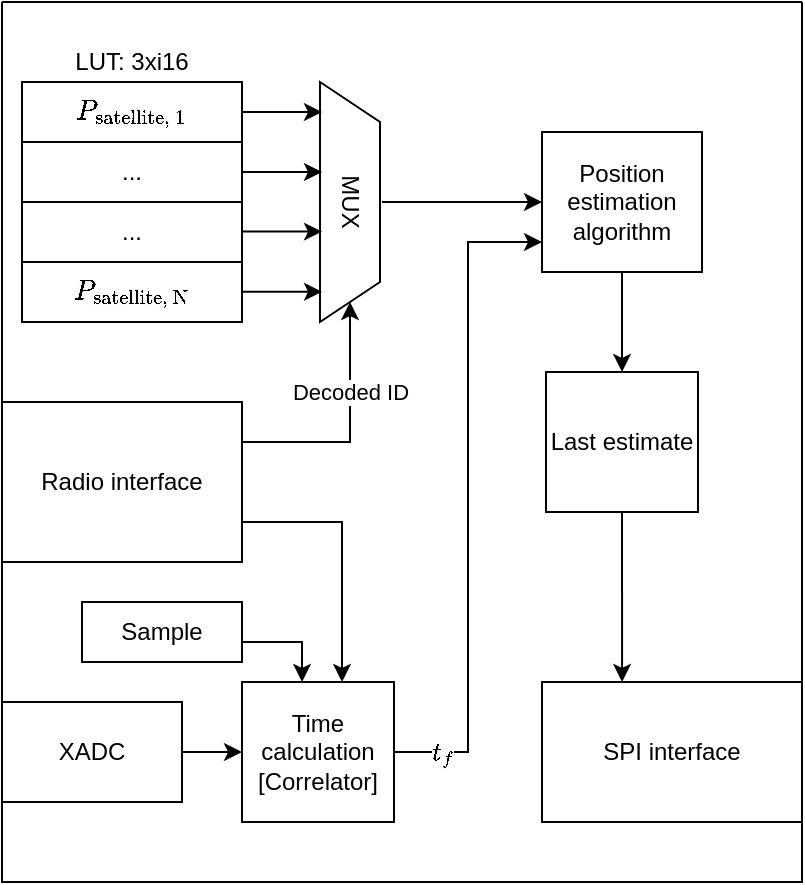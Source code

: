 <mxfile version="24.7.17">
  <diagram name="Page-1" id="k47pqklZX6anCGw4SOiS">
    <mxGraphModel dx="650" dy="357" grid="1" gridSize="10" guides="1" tooltips="1" connect="1" arrows="1" fold="1" page="1" pageScale="1" pageWidth="827" pageHeight="1169" math="1" shadow="0">
      <root>
        <mxCell id="0" />
        <mxCell id="1" parent="0" />
        <mxCell id="90JZTACePawV0kjHZ0dv-1" value="" style="swimlane;startSize=0;" vertex="1" parent="1">
          <mxGeometry x="240" y="160" width="400" height="440" as="geometry" />
        </mxCell>
        <mxCell id="90JZTACePawV0kjHZ0dv-2" value="Radio interface" style="rounded=0;whiteSpace=wrap;html=1;" vertex="1" parent="90JZTACePawV0kjHZ0dv-1">
          <mxGeometry y="200" width="120" height="80" as="geometry" />
        </mxCell>
        <mxCell id="90JZTACePawV0kjHZ0dv-18" style="edgeStyle=orthogonalEdgeStyle;rounded=0;orthogonalLoop=1;jettySize=auto;html=1;" edge="1" parent="90JZTACePawV0kjHZ0dv-1" source="90JZTACePawV0kjHZ0dv-3" target="90JZTACePawV0kjHZ0dv-4">
          <mxGeometry relative="1" as="geometry" />
        </mxCell>
        <mxCell id="90JZTACePawV0kjHZ0dv-3" value="XADC" style="rounded=0;whiteSpace=wrap;html=1;" vertex="1" parent="90JZTACePawV0kjHZ0dv-1">
          <mxGeometry y="350" width="90" height="50" as="geometry" />
        </mxCell>
        <mxCell id="90JZTACePawV0kjHZ0dv-26" style="edgeStyle=orthogonalEdgeStyle;rounded=0;orthogonalLoop=1;jettySize=auto;html=1;entryX=0;entryY=0.786;entryDx=0;entryDy=0;entryPerimeter=0;" edge="1" parent="90JZTACePawV0kjHZ0dv-1" source="90JZTACePawV0kjHZ0dv-4" target="90JZTACePawV0kjHZ0dv-19">
          <mxGeometry relative="1" as="geometry">
            <mxPoint x="230" y="270" as="targetPoint" />
          </mxGeometry>
        </mxCell>
        <mxCell id="90JZTACePawV0kjHZ0dv-33" value="&lt;div&gt;$$ t_f$$&lt;/div&gt;" style="edgeLabel;html=1;align=center;verticalAlign=middle;resizable=0;points=[];" vertex="1" connectable="0" parent="90JZTACePawV0kjHZ0dv-26">
          <mxGeometry x="-0.311" y="-2" relative="1" as="geometry">
            <mxPoint x="-15" y="77" as="offset" />
          </mxGeometry>
        </mxCell>
        <mxCell id="90JZTACePawV0kjHZ0dv-4" value="&lt;div&gt;Time calculation&lt;/div&gt;&lt;div&gt;[Correlator]&lt;br&gt;&lt;/div&gt;" style="rounded=0;whiteSpace=wrap;html=1;" vertex="1" parent="90JZTACePawV0kjHZ0dv-1">
          <mxGeometry x="120" y="340" width="76" height="70" as="geometry" />
        </mxCell>
        <mxCell id="90JZTACePawV0kjHZ0dv-5" value="&lt;div&gt;$$P_\text{satellite, 1}$$&lt;/div&gt;" style="rounded=0;whiteSpace=wrap;html=1;" vertex="1" parent="90JZTACePawV0kjHZ0dv-1">
          <mxGeometry x="10" y="40" width="110" height="30" as="geometry" />
        </mxCell>
        <mxCell id="90JZTACePawV0kjHZ0dv-6" value="..." style="rounded=0;whiteSpace=wrap;html=1;" vertex="1" parent="90JZTACePawV0kjHZ0dv-1">
          <mxGeometry x="10" y="70" width="110" height="30" as="geometry" />
        </mxCell>
        <mxCell id="90JZTACePawV0kjHZ0dv-7" value="..." style="rounded=0;whiteSpace=wrap;html=1;" vertex="1" parent="90JZTACePawV0kjHZ0dv-1">
          <mxGeometry x="10" y="100" width="110" height="30" as="geometry" />
        </mxCell>
        <mxCell id="90JZTACePawV0kjHZ0dv-8" value="&lt;div&gt;$$P_\text{satellite, N}$$&lt;/div&gt;" style="rounded=0;whiteSpace=wrap;html=1;" vertex="1" parent="90JZTACePawV0kjHZ0dv-1">
          <mxGeometry x="10" y="130" width="110" height="30" as="geometry" />
        </mxCell>
        <mxCell id="90JZTACePawV0kjHZ0dv-9" value="MUX" style="shape=trapezoid;perimeter=trapezoidPerimeter;whiteSpace=wrap;html=1;fixedSize=1;rotation=90;size=20;" vertex="1" parent="90JZTACePawV0kjHZ0dv-1">
          <mxGeometry x="114" y="85" width="120" height="30" as="geometry" />
        </mxCell>
        <mxCell id="90JZTACePawV0kjHZ0dv-10" value="" style="endArrow=classic;html=1;rounded=0;exitX=1;exitY=0.5;exitDx=0;exitDy=0;entryX=0.125;entryY=0.967;entryDx=0;entryDy=0;entryPerimeter=0;" edge="1" parent="90JZTACePawV0kjHZ0dv-1" source="90JZTACePawV0kjHZ0dv-5" target="90JZTACePawV0kjHZ0dv-9">
          <mxGeometry width="50" height="50" relative="1" as="geometry">
            <mxPoint x="210" y="220" as="sourcePoint" />
            <mxPoint x="150" y="55" as="targetPoint" />
          </mxGeometry>
        </mxCell>
        <mxCell id="90JZTACePawV0kjHZ0dv-11" value="" style="endArrow=classic;html=1;rounded=0;exitX=1;exitY=0.5;exitDx=0;exitDy=0;entryX=0.125;entryY=0.967;entryDx=0;entryDy=0;entryPerimeter=0;" edge="1" parent="90JZTACePawV0kjHZ0dv-1">
          <mxGeometry width="50" height="50" relative="1" as="geometry">
            <mxPoint x="120" y="85" as="sourcePoint" />
            <mxPoint x="160" y="85" as="targetPoint" />
          </mxGeometry>
        </mxCell>
        <mxCell id="90JZTACePawV0kjHZ0dv-12" value="" style="endArrow=classic;html=1;rounded=0;exitX=1;exitY=0.5;exitDx=0;exitDy=0;entryX=0.125;entryY=0.967;entryDx=0;entryDy=0;entryPerimeter=0;" edge="1" parent="90JZTACePawV0kjHZ0dv-1">
          <mxGeometry width="50" height="50" relative="1" as="geometry">
            <mxPoint x="120" y="114.81" as="sourcePoint" />
            <mxPoint x="160" y="114.81" as="targetPoint" />
          </mxGeometry>
        </mxCell>
        <mxCell id="90JZTACePawV0kjHZ0dv-13" value="" style="endArrow=classic;html=1;rounded=0;exitX=1;exitY=0.5;exitDx=0;exitDy=0;entryX=0.125;entryY=0.967;entryDx=0;entryDy=0;entryPerimeter=0;" edge="1" parent="90JZTACePawV0kjHZ0dv-1">
          <mxGeometry width="50" height="50" relative="1" as="geometry">
            <mxPoint x="120" y="144.9" as="sourcePoint" />
            <mxPoint x="160" y="144.9" as="targetPoint" />
          </mxGeometry>
        </mxCell>
        <mxCell id="90JZTACePawV0kjHZ0dv-14" value="" style="endArrow=classic;html=1;rounded=0;exitX=1;exitY=0.25;exitDx=0;exitDy=0;entryX=1;entryY=0.5;entryDx=0;entryDy=0;" edge="1" parent="90JZTACePawV0kjHZ0dv-1" source="90JZTACePawV0kjHZ0dv-2" target="90JZTACePawV0kjHZ0dv-9">
          <mxGeometry width="50" height="50" relative="1" as="geometry">
            <mxPoint x="150" y="230" as="sourcePoint" />
            <mxPoint x="200" y="180" as="targetPoint" />
            <Array as="points">
              <mxPoint x="174" y="220" />
            </Array>
          </mxGeometry>
        </mxCell>
        <mxCell id="90JZTACePawV0kjHZ0dv-30" value="Decoded ID" style="edgeLabel;html=1;align=center;verticalAlign=middle;resizable=0;points=[];" vertex="1" connectable="0" parent="90JZTACePawV0kjHZ0dv-14">
          <mxGeometry x="0.276" relative="1" as="geometry">
            <mxPoint as="offset" />
          </mxGeometry>
        </mxCell>
        <mxCell id="90JZTACePawV0kjHZ0dv-15" value="" style="endArrow=classic;html=1;rounded=0;" edge="1" parent="90JZTACePawV0kjHZ0dv-1">
          <mxGeometry width="50" height="50" relative="1" as="geometry">
            <mxPoint x="190" y="100" as="sourcePoint" />
            <mxPoint x="270" y="100" as="targetPoint" />
          </mxGeometry>
        </mxCell>
        <mxCell id="90JZTACePawV0kjHZ0dv-17" value="Sample" style="rounded=0;whiteSpace=wrap;html=1;" vertex="1" parent="90JZTACePawV0kjHZ0dv-1">
          <mxGeometry x="40" y="300" width="80" height="30" as="geometry" />
        </mxCell>
        <mxCell id="90JZTACePawV0kjHZ0dv-21" style="edgeStyle=orthogonalEdgeStyle;rounded=0;orthogonalLoop=1;jettySize=auto;html=1;entryX=0.5;entryY=0;entryDx=0;entryDy=0;" edge="1" parent="90JZTACePawV0kjHZ0dv-1" source="90JZTACePawV0kjHZ0dv-19" target="90JZTACePawV0kjHZ0dv-20">
          <mxGeometry relative="1" as="geometry" />
        </mxCell>
        <mxCell id="90JZTACePawV0kjHZ0dv-19" value="&lt;div&gt;Position estimation&lt;/div&gt;&lt;div&gt;algorithm&lt;br&gt;&lt;/div&gt;" style="rounded=0;whiteSpace=wrap;html=1;" vertex="1" parent="90JZTACePawV0kjHZ0dv-1">
          <mxGeometry x="270" y="65" width="80" height="70" as="geometry" />
        </mxCell>
        <mxCell id="90JZTACePawV0kjHZ0dv-38" style="edgeStyle=orthogonalEdgeStyle;rounded=0;orthogonalLoop=1;jettySize=auto;html=1;entryX=0.308;entryY=0;entryDx=0;entryDy=0;exitX=0.5;exitY=1;exitDx=0;exitDy=0;entryPerimeter=0;" edge="1" parent="90JZTACePawV0kjHZ0dv-1" source="90JZTACePawV0kjHZ0dv-20" target="90JZTACePawV0kjHZ0dv-22">
          <mxGeometry relative="1" as="geometry">
            <mxPoint x="308" y="260" as="sourcePoint" />
          </mxGeometry>
        </mxCell>
        <mxCell id="90JZTACePawV0kjHZ0dv-20" value="Last estimate" style="rounded=0;whiteSpace=wrap;html=1;" vertex="1" parent="90JZTACePawV0kjHZ0dv-1">
          <mxGeometry x="272" y="185" width="76" height="70" as="geometry" />
        </mxCell>
        <mxCell id="90JZTACePawV0kjHZ0dv-22" value="SPI interface" style="rounded=0;whiteSpace=wrap;html=1;" vertex="1" parent="90JZTACePawV0kjHZ0dv-1">
          <mxGeometry x="270" y="340" width="130" height="70" as="geometry" />
        </mxCell>
        <mxCell id="90JZTACePawV0kjHZ0dv-27" style="edgeStyle=orthogonalEdgeStyle;rounded=0;orthogonalLoop=1;jettySize=auto;html=1;entryX=0.395;entryY=0;entryDx=0;entryDy=0;entryPerimeter=0;" edge="1" parent="90JZTACePawV0kjHZ0dv-1" source="90JZTACePawV0kjHZ0dv-17" target="90JZTACePawV0kjHZ0dv-4">
          <mxGeometry relative="1" as="geometry">
            <Array as="points">
              <mxPoint x="150" y="320" />
            </Array>
          </mxGeometry>
        </mxCell>
        <mxCell id="90JZTACePawV0kjHZ0dv-28" value="" style="endArrow=classic;html=1;rounded=0;exitX=1;exitY=0.75;exitDx=0;exitDy=0;entryX=0.658;entryY=0;entryDx=0;entryDy=0;entryPerimeter=0;" edge="1" parent="90JZTACePawV0kjHZ0dv-1" source="90JZTACePawV0kjHZ0dv-2" target="90JZTACePawV0kjHZ0dv-4">
          <mxGeometry width="50" height="50" relative="1" as="geometry">
            <mxPoint x="200" y="330" as="sourcePoint" />
            <mxPoint x="250" y="280" as="targetPoint" />
            <Array as="points">
              <mxPoint x="170" y="260" />
            </Array>
          </mxGeometry>
        </mxCell>
        <mxCell id="90JZTACePawV0kjHZ0dv-34" value="LUT: 3xi16" style="text;html=1;align=center;verticalAlign=middle;whiteSpace=wrap;rounded=0;" vertex="1" parent="90JZTACePawV0kjHZ0dv-1">
          <mxGeometry x="35" y="20" width="60" height="20" as="geometry" />
        </mxCell>
      </root>
    </mxGraphModel>
  </diagram>
</mxfile>
